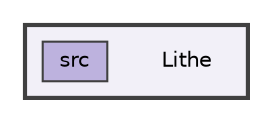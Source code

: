 digraph "G:/dev/Lithe/Lithe"
{
 // LATEX_PDF_SIZE
  bgcolor="transparent";
  edge [fontname=Helvetica,fontsize=10,labelfontname=Helvetica,labelfontsize=10];
  node [fontname=Helvetica,fontsize=10,shape=box,height=0.2,width=0.4];
  compound=true
  subgraph clusterdir_103856a050ba18bbd348ccc2ed3340c2 {
    graph [ bgcolor="#f2f0f8", pencolor="grey25", label="", fontname=Helvetica,fontsize=10 style="filled,bold", URL="dir_103856a050ba18bbd348ccc2ed3340c2.html",tooltip=""]
    dir_103856a050ba18bbd348ccc2ed3340c2 [shape=plaintext, label="Lithe"];
  dir_f15c76819746754082443b5bfce7d7e8 [label="src", fillcolor="#bdb2de", color="grey25", style="filled", URL="dir_f15c76819746754082443b5bfce7d7e8.html",tooltip=""];
  }
}
